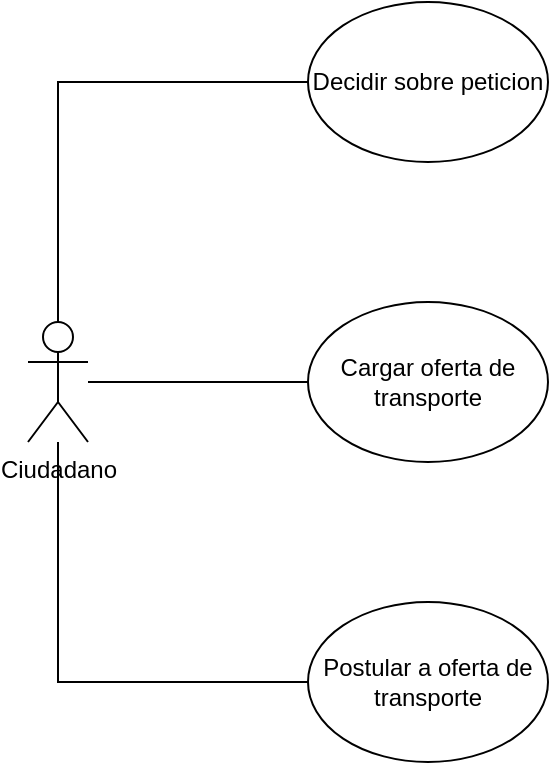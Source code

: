 <mxfile version="14.6.13" type="device"><diagram id="utQQz5TqsheDxT-13zOT" name="Page-1"><mxGraphModel dx="460" dy="813" grid="0" gridSize="10" guides="1" tooltips="1" connect="1" arrows="1" fold="1" page="1" pageScale="1" pageWidth="827" pageHeight="1169" math="0" shadow="0"><root><mxCell id="0"/><mxCell id="1" parent="0"/><mxCell id="6mKGU8RruW7L54PDrhH7-5" style="edgeStyle=orthogonalEdgeStyle;rounded=0;orthogonalLoop=1;jettySize=auto;html=1;entryX=0;entryY=0.5;entryDx=0;entryDy=0;endArrow=none;endFill=0;" parent="1" source="6mKGU8RruW7L54PDrhH7-1" target="6mKGU8RruW7L54PDrhH7-4" edge="1"><mxGeometry relative="1" as="geometry"><Array as="points"><mxPoint x="295" y="360"/></Array></mxGeometry></mxCell><mxCell id="6mKGU8RruW7L54PDrhH7-9" style="edgeStyle=orthogonalEdgeStyle;rounded=0;orthogonalLoop=1;jettySize=auto;html=1;entryX=0;entryY=0.5;entryDx=0;entryDy=0;endArrow=none;endFill=0;" parent="1" source="6mKGU8RruW7L54PDrhH7-1" target="6mKGU8RruW7L54PDrhH7-8" edge="1"><mxGeometry relative="1" as="geometry"><Array as="points"><mxPoint x="295" y="60"/></Array></mxGeometry></mxCell><mxCell id="iI9JgQ0vX9n4-3hd7Yrm-2" style="edgeStyle=orthogonalEdgeStyle;rounded=0;orthogonalLoop=1;jettySize=auto;html=1;entryX=0;entryY=0.5;entryDx=0;entryDy=0;endArrow=none;endFill=0;" parent="1" source="6mKGU8RruW7L54PDrhH7-1" target="6mKGU8RruW7L54PDrhH7-6" edge="1"><mxGeometry relative="1" as="geometry"/></mxCell><mxCell id="6mKGU8RruW7L54PDrhH7-1" value="Ciudadano" style="shape=umlActor;verticalLabelPosition=bottom;verticalAlign=top;html=1;outlineConnect=0;" parent="1" vertex="1"><mxGeometry x="280" y="180" width="30" height="60" as="geometry"/></mxCell><mxCell id="6mKGU8RruW7L54PDrhH7-4" value="Postular a oferta de transporte" style="ellipse;whiteSpace=wrap;html=1;" parent="1" vertex="1"><mxGeometry x="420" y="320" width="120" height="80" as="geometry"/></mxCell><mxCell id="6mKGU8RruW7L54PDrhH7-6" value="Cargar oferta de transporte" style="ellipse;whiteSpace=wrap;html=1;" parent="1" vertex="1"><mxGeometry x="420" y="170" width="120" height="80" as="geometry"/></mxCell><mxCell id="6mKGU8RruW7L54PDrhH7-8" value="Decidir sobre peticion" style="ellipse;whiteSpace=wrap;html=1;" parent="1" vertex="1"><mxGeometry x="420" y="20" width="120" height="80" as="geometry"/></mxCell></root></mxGraphModel></diagram></mxfile>